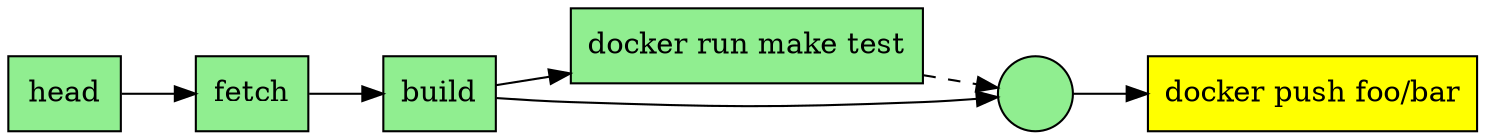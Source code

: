 digraph pipeline {
  node [shape="box"]
  rankdir=LR
  n5 [label="head",fillcolor="#90ee90",style="filled"]
  n4 [label="fetch",fillcolor="#90ee90",style="filled"]
  n3 [label="build",fillcolor="#90ee90",style="filled"]
  n2 [label="docker run make test",fillcolor="#90ee90",style="filled"]
  n1 [label="",fillcolor="#90ee90",style="filled",shape="circle"]
  n0 [label="docker push foo/bar",fillcolor="#ffff00",style="filled"]
  n1 -> n0
  n3 -> n1
  n2 -> n1 [style="dashed"]
  n3 -> n2
  n4 -> n3
  n5 -> n4
  }
